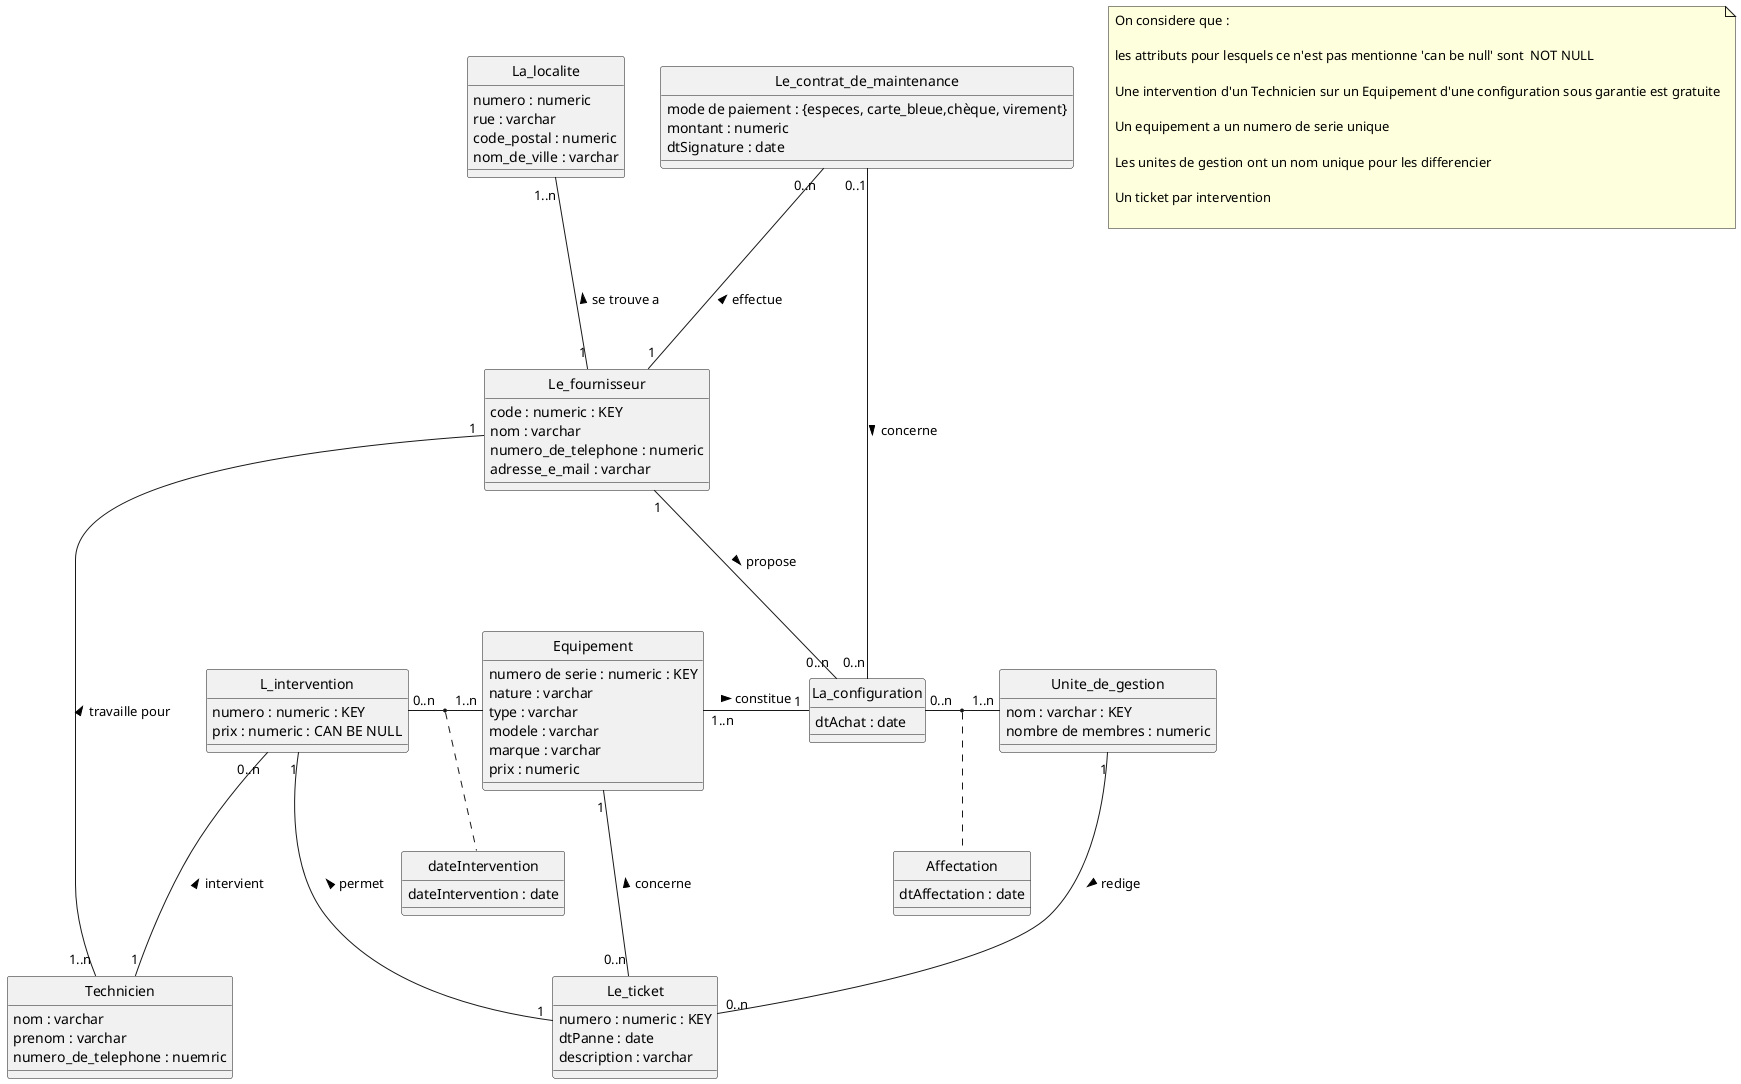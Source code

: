 @startuml
hide circle

class Equipement {
  numero de serie : numeric : KEY
  nature : varchar
  type : varchar
  modele : varchar
  marque : varchar
  prix : numeric
}

class Le_ticket {
  numero : numeric : KEY
  dtPanne : date
  description : varchar
}


class L_intervention {
  numero : numeric : KEY
  prix : numeric : CAN BE NULL
}

class Technicien {
  nom : varchar
  prenom : varchar
  numero_de_telephone : nuemric
}

class La_configuration {
  dtAchat : date
}


class Le_fournisseur {
  code : numeric : KEY
  nom : varchar
  numero_de_telephone : numeric
  adresse_e_mail : varchar
}

class La_localite {
  numero : numeric
  rue : varchar
  code_postal : numeric
  nom_de_ville : varchar
}


class Le_contrat_de_maintenance {
  mode de paiement : {especes, carte_bleue,chèque, virement}
  montant : numeric
  dtSignature : date
}


class Unite_de_gestion {
 nom : varchar : KEY
 nombre de membres : numeric
}


class Affectation {
  dtAffectation : date
}

class dateIntervention {
  dateIntervention : date
}

Le_fournisseur "1" -- "1..n" Technicien : travaille pour <
L_intervention "0..n" --- "1" Technicien : intervient <
La_configuration "0..n" - "1..n" Unite_de_gestion
(La_configuration,Unite_de_gestion) . Affectation
L_intervention "0..n" - "1..n" Equipement
Le_contrat_de_maintenance "0..1" -- "0..n" La_configuration : concerne >
Le_fournisseur "1" --- "0..n" La_configuration : propose >
Equipement "1..n" - "1" La_configuration : constitue >
La_localite "1..n" --- "1" Le_fournisseur : se trouve a <
Le_contrat_de_maintenance "0..n" --- "1" Le_fournisseur  : effectue <
Unite_de_gestion "1" --- "0..n" Le_ticket : redige >
Equipement "1" -- "0..n" Le_ticket : concerne <
L_intervention "1" -- "1" Le_ticket : permet <
(L_intervention,Equipement) . dateIntervention

note as n1
  On considere que :

  les attributs pour lesquels ce n'est pas mentionne 'can be null' sont  NOT NULL

  Une intervention d'un Technicien sur un Equipement d'une configuration sous garantie est gratuite

  Un equipement a un numero de serie unique

  Les unites de gestion ont un nom unique pour les differencier

  Un ticket par intervention

 end note

@enduml
